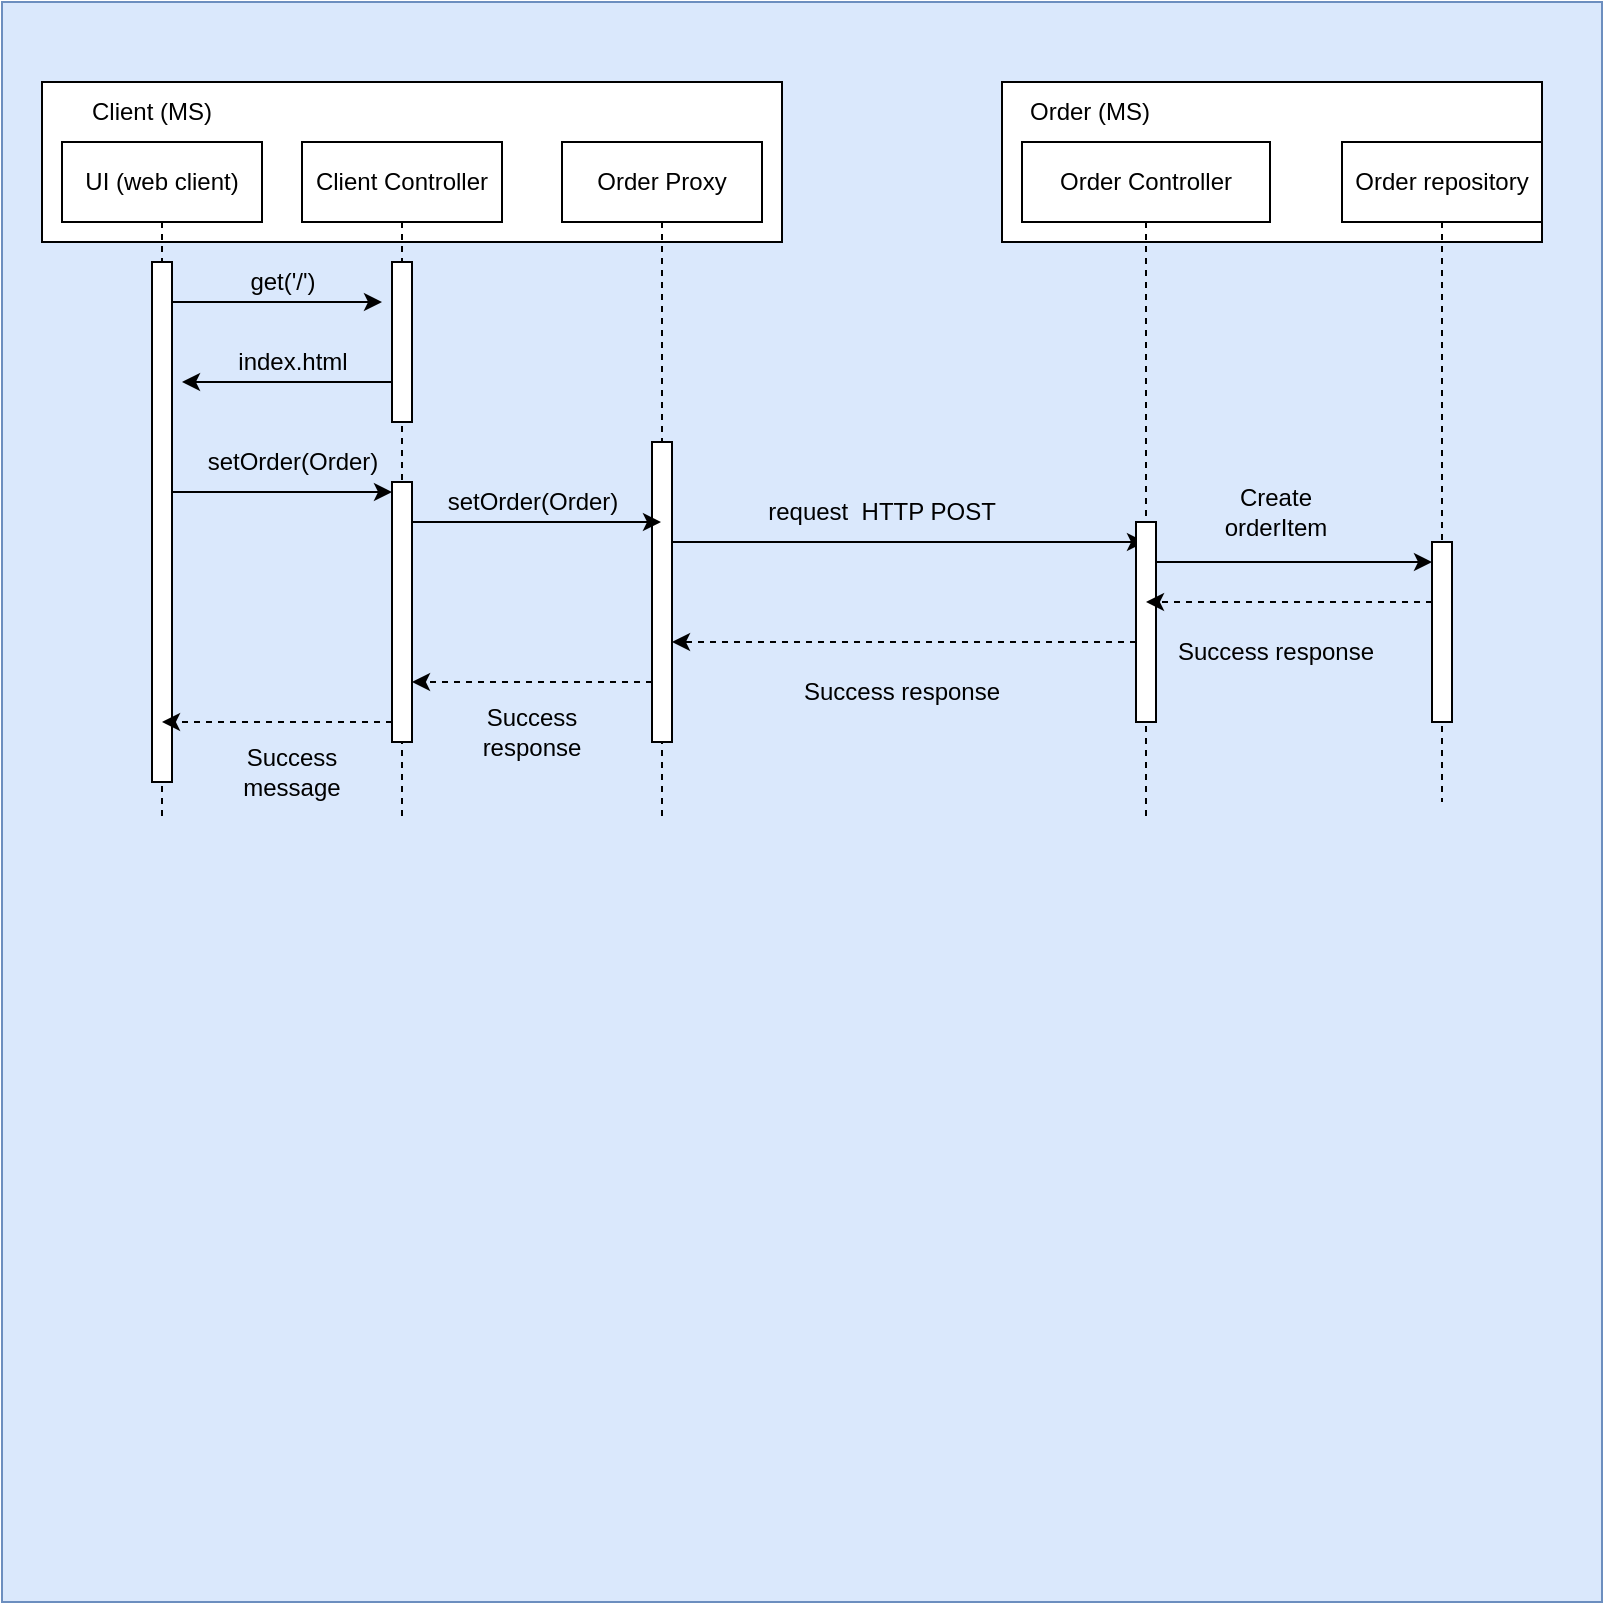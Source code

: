 <mxfile version="16.6.7" type="google"><diagram id="Pgr4uu0FKgsde0_BJ8im" name="Page-1"><mxGraphModel dx="1153" dy="608" grid="1" gridSize="10" guides="1" tooltips="1" connect="1" arrows="1" fold="1" page="1" pageScale="1" pageWidth="827" pageHeight="1169" math="0" shadow="0"><root><mxCell id="0"/><mxCell id="1" parent="0"/><mxCell id="sNDhALEqraAGB-97MhQa-63" value="" style="whiteSpace=wrap;html=1;aspect=fixed;fillColor=#dae8fc;strokeColor=#6c8ebf;" vertex="1" parent="1"><mxGeometry y="130" width="800" height="800" as="geometry"/></mxCell><mxCell id="sNDhALEqraAGB-97MhQa-28" value="" style="rounded=0;whiteSpace=wrap;html=1;" vertex="1" parent="1"><mxGeometry x="20" y="170" width="370" height="80" as="geometry"/></mxCell><mxCell id="sNDhALEqraAGB-97MhQa-29" value="Client (MS)" style="text;html=1;strokeColor=none;fillColor=none;align=center;verticalAlign=middle;whiteSpace=wrap;rounded=0;" vertex="1" parent="1"><mxGeometry x="30" y="170" width="90" height="30" as="geometry"/></mxCell><mxCell id="sNDhALEqraAGB-97MhQa-30" value="" style="rounded=0;whiteSpace=wrap;html=1;" vertex="1" parent="1"><mxGeometry x="500" y="170" width="270" height="80" as="geometry"/></mxCell><mxCell id="sNDhALEqraAGB-97MhQa-31" value="Order (MS)" style="text;html=1;strokeColor=none;fillColor=none;align=center;verticalAlign=middle;whiteSpace=wrap;rounded=0;" vertex="1" parent="1"><mxGeometry x="506" y="170" width="76" height="30" as="geometry"/></mxCell><mxCell id="sNDhALEqraAGB-97MhQa-37" style="edgeStyle=orthogonalEdgeStyle;rounded=0;orthogonalLoop=1;jettySize=auto;html=1;" edge="1" parent="1" source="sNDhALEqraAGB-97MhQa-36" target="sNDhALEqraAGB-97MhQa-34"><mxGeometry relative="1" as="geometry"><Array as="points"><mxPoint x="420" y="400"/><mxPoint x="420" y="400"/></Array></mxGeometry></mxCell><mxCell id="sNDhALEqraAGB-97MhQa-32" value="Client Controller" style="shape=umlLifeline;perimeter=lifelinePerimeter;whiteSpace=wrap;html=1;container=1;collapsible=0;recursiveResize=0;outlineConnect=0;" vertex="1" parent="1"><mxGeometry x="150" y="200" width="100" height="340" as="geometry"/></mxCell><mxCell id="O9rIPsGd2Wv4KwH6BRZo-7" value="" style="html=1;points=[];perimeter=orthogonalPerimeter;" vertex="1" parent="sNDhALEqraAGB-97MhQa-32"><mxGeometry x="45" y="60" width="10" height="80" as="geometry"/></mxCell><mxCell id="O9rIPsGd2Wv4KwH6BRZo-12" value="setOrder(Order)" style="text;html=1;align=center;verticalAlign=middle;resizable=0;points=[];autosize=1;strokeColor=none;fillColor=none;" vertex="1" parent="sNDhALEqraAGB-97MhQa-32"><mxGeometry x="-55" y="150" width="100" height="20" as="geometry"/></mxCell><mxCell id="sNDhALEqraAGB-97MhQa-51" value="" style="html=1;points=[];perimeter=orthogonalPerimeter;" vertex="1" parent="sNDhALEqraAGB-97MhQa-32"><mxGeometry x="45" y="170" width="10" height="130" as="geometry"/></mxCell><mxCell id="sNDhALEqraAGB-97MhQa-33" value="UI (web client)" style="shape=umlLifeline;perimeter=lifelinePerimeter;whiteSpace=wrap;html=1;container=1;collapsible=0;recursiveResize=0;outlineConnect=0;" vertex="1" parent="1"><mxGeometry x="30" y="200" width="100" height="340" as="geometry"/></mxCell><mxCell id="O9rIPsGd2Wv4KwH6BRZo-2" value="" style="html=1;points=[];perimeter=orthogonalPerimeter;" vertex="1" parent="sNDhALEqraAGB-97MhQa-33"><mxGeometry x="45" y="60" width="10" height="260" as="geometry"/></mxCell><mxCell id="sNDhALEqraAGB-97MhQa-34" value="Order Controller" style="shape=umlLifeline;perimeter=lifelinePerimeter;whiteSpace=wrap;html=1;container=1;collapsible=0;recursiveResize=0;outlineConnect=0;" vertex="1" parent="1"><mxGeometry x="510" y="200" width="124" height="340" as="geometry"/></mxCell><mxCell id="sNDhALEqraAGB-97MhQa-40" value="" style="html=1;points=[];perimeter=orthogonalPerimeter;" vertex="1" parent="sNDhALEqraAGB-97MhQa-34"><mxGeometry x="57" y="190" width="10" height="100" as="geometry"/></mxCell><mxCell id="sNDhALEqraAGB-97MhQa-35" value="Order repository" style="shape=umlLifeline;perimeter=lifelinePerimeter;whiteSpace=wrap;html=1;container=1;collapsible=0;recursiveResize=0;outlineConnect=0;" vertex="1" parent="1"><mxGeometry x="670" y="200" width="100" height="330" as="geometry"/></mxCell><mxCell id="sNDhALEqraAGB-97MhQa-43" value="" style="html=1;points=[];perimeter=orthogonalPerimeter;" vertex="1" parent="sNDhALEqraAGB-97MhQa-35"><mxGeometry x="45" y="200" width="10" height="90" as="geometry"/></mxCell><mxCell id="sNDhALEqraAGB-97MhQa-36" value="Order Proxy" style="shape=umlLifeline;perimeter=lifelinePerimeter;whiteSpace=wrap;html=1;container=1;collapsible=0;recursiveResize=0;outlineConnect=0;" vertex="1" parent="1"><mxGeometry x="280" y="200" width="100" height="340" as="geometry"/></mxCell><mxCell id="O9rIPsGd2Wv4KwH6BRZo-10" value="" style="html=1;points=[];perimeter=orthogonalPerimeter;" vertex="1" parent="sNDhALEqraAGB-97MhQa-36"><mxGeometry x="45" y="150" width="10" height="150" as="geometry"/></mxCell><mxCell id="sNDhALEqraAGB-97MhQa-39" value="request&amp;nbsp; HTTP POST" style="text;html=1;strokeColor=none;fillColor=none;align=center;verticalAlign=middle;whiteSpace=wrap;rounded=0;" vertex="1" parent="1"><mxGeometry x="370" y="370" width="140" height="30" as="geometry"/></mxCell><mxCell id="O9rIPsGd2Wv4KwH6BRZo-3" style="edgeStyle=orthogonalEdgeStyle;rounded=0;orthogonalLoop=1;jettySize=auto;html=1;" edge="1" parent="1" source="O9rIPsGd2Wv4KwH6BRZo-2"><mxGeometry relative="1" as="geometry"><mxPoint x="190" y="280" as="targetPoint"/><Array as="points"><mxPoint x="140" y="280"/><mxPoint x="140" y="280"/></Array></mxGeometry></mxCell><mxCell id="O9rIPsGd2Wv4KwH6BRZo-5" value="get('/')" style="text;html=1;align=center;verticalAlign=middle;resizable=0;points=[];autosize=1;strokeColor=none;fillColor=none;" vertex="1" parent="1"><mxGeometry x="115" y="260" width="50" height="20" as="geometry"/></mxCell><mxCell id="O9rIPsGd2Wv4KwH6BRZo-8" style="edgeStyle=orthogonalEdgeStyle;rounded=0;orthogonalLoop=1;jettySize=auto;html=1;" edge="1" parent="1" source="O9rIPsGd2Wv4KwH6BRZo-7"><mxGeometry relative="1" as="geometry"><mxPoint x="90" y="320" as="targetPoint"/><Array as="points"><mxPoint x="150" y="320"/><mxPoint x="150" y="320"/></Array></mxGeometry></mxCell><mxCell id="O9rIPsGd2Wv4KwH6BRZo-9" value="index.html" style="text;html=1;align=center;verticalAlign=middle;resizable=0;points=[];autosize=1;strokeColor=none;fillColor=none;" vertex="1" parent="1"><mxGeometry x="110" y="300" width="70" height="20" as="geometry"/></mxCell><mxCell id="sNDhALEqraAGB-97MhQa-47" style="edgeStyle=orthogonalEdgeStyle;rounded=0;orthogonalLoop=1;jettySize=auto;html=1;" edge="1" parent="1" source="sNDhALEqraAGB-97MhQa-40" target="sNDhALEqraAGB-97MhQa-43"><mxGeometry relative="1" as="geometry"><Array as="points"><mxPoint x="620" y="410"/><mxPoint x="620" y="410"/></Array></mxGeometry></mxCell><mxCell id="sNDhALEqraAGB-97MhQa-48" value="Create &lt;br&gt;orderItem" style="text;html=1;strokeColor=none;fillColor=none;align=center;verticalAlign=middle;whiteSpace=wrap;rounded=0;" vertex="1" parent="1"><mxGeometry x="589" y="370" width="96" height="30" as="geometry"/></mxCell><mxCell id="sNDhALEqraAGB-97MhQa-50" value="Success response" style="text;html=1;strokeColor=none;fillColor=none;align=center;verticalAlign=middle;whiteSpace=wrap;rounded=0;" vertex="1" parent="1"><mxGeometry x="380" y="460" width="140" height="30" as="geometry"/></mxCell><mxCell id="sNDhALEqraAGB-97MhQa-55" value="Success response" style="text;html=1;strokeColor=none;fillColor=none;align=center;verticalAlign=middle;whiteSpace=wrap;rounded=0;" vertex="1" parent="1"><mxGeometry x="230" y="480" width="70" height="30" as="geometry"/></mxCell><mxCell id="sNDhALEqraAGB-97MhQa-56" style="edgeStyle=orthogonalEdgeStyle;rounded=0;orthogonalLoop=1;jettySize=auto;html=1;dashed=1;" edge="1" parent="1" source="O9rIPsGd2Wv4KwH6BRZo-10" target="sNDhALEqraAGB-97MhQa-51"><mxGeometry relative="1" as="geometry"><Array as="points"><mxPoint x="270" y="470"/><mxPoint x="270" y="470"/></Array></mxGeometry></mxCell><mxCell id="sNDhALEqraAGB-97MhQa-57" style="edgeStyle=orthogonalEdgeStyle;rounded=0;orthogonalLoop=1;jettySize=auto;html=1;dashed=1;" edge="1" parent="1" source="sNDhALEqraAGB-97MhQa-40" target="O9rIPsGd2Wv4KwH6BRZo-10"><mxGeometry relative="1" as="geometry"><Array as="points"><mxPoint x="450" y="450"/><mxPoint x="450" y="450"/></Array></mxGeometry></mxCell><mxCell id="sNDhALEqraAGB-97MhQa-59" style="edgeStyle=orthogonalEdgeStyle;rounded=0;orthogonalLoop=1;jettySize=auto;html=1;dashed=1;" edge="1" parent="1" source="sNDhALEqraAGB-97MhQa-43"><mxGeometry relative="1" as="geometry"><mxPoint x="572" y="430" as="targetPoint"/><Array as="points"><mxPoint x="581" y="430"/></Array></mxGeometry></mxCell><mxCell id="sNDhALEqraAGB-97MhQa-58" value="Success response" style="text;html=1;strokeColor=none;fillColor=none;align=center;verticalAlign=middle;whiteSpace=wrap;rounded=0;" vertex="1" parent="1"><mxGeometry x="567" y="440" width="140" height="30" as="geometry"/></mxCell><mxCell id="O9rIPsGd2Wv4KwH6BRZo-13" style="edgeStyle=orthogonalEdgeStyle;rounded=0;orthogonalLoop=1;jettySize=auto;html=1;" edge="1" parent="1" source="O9rIPsGd2Wv4KwH6BRZo-2" target="sNDhALEqraAGB-97MhQa-51"><mxGeometry relative="1" as="geometry"><Array as="points"><mxPoint x="160" y="375"/><mxPoint x="160" y="375"/></Array></mxGeometry></mxCell><mxCell id="O9rIPsGd2Wv4KwH6BRZo-14" style="edgeStyle=orthogonalEdgeStyle;rounded=0;orthogonalLoop=1;jettySize=auto;html=1;" edge="1" parent="1" source="sNDhALEqraAGB-97MhQa-51" target="sNDhALEqraAGB-97MhQa-36"><mxGeometry relative="1" as="geometry"><Array as="points"><mxPoint x="230" y="390"/><mxPoint x="230" y="390"/></Array></mxGeometry></mxCell><mxCell id="O9rIPsGd2Wv4KwH6BRZo-15" value="setOrder(Order)" style="text;html=1;align=center;verticalAlign=middle;resizable=0;points=[];autosize=1;strokeColor=none;fillColor=none;" vertex="1" parent="1"><mxGeometry x="215" y="370" width="100" height="20" as="geometry"/></mxCell><mxCell id="sNDhALEqraAGB-97MhQa-60" style="edgeStyle=orthogonalEdgeStyle;rounded=0;orthogonalLoop=1;jettySize=auto;html=1;dashed=1;" edge="1" parent="1" source="sNDhALEqraAGB-97MhQa-51"><mxGeometry relative="1" as="geometry"><mxPoint x="80" y="490" as="targetPoint"/><Array as="points"><mxPoint x="80" y="490"/></Array></mxGeometry></mxCell><mxCell id="sNDhALEqraAGB-97MhQa-61" value="Success message" style="text;html=1;strokeColor=none;fillColor=none;align=center;verticalAlign=middle;whiteSpace=wrap;rounded=0;" vertex="1" parent="1"><mxGeometry x="110" y="500" width="70" height="30" as="geometry"/></mxCell></root></mxGraphModel></diagram></mxfile>